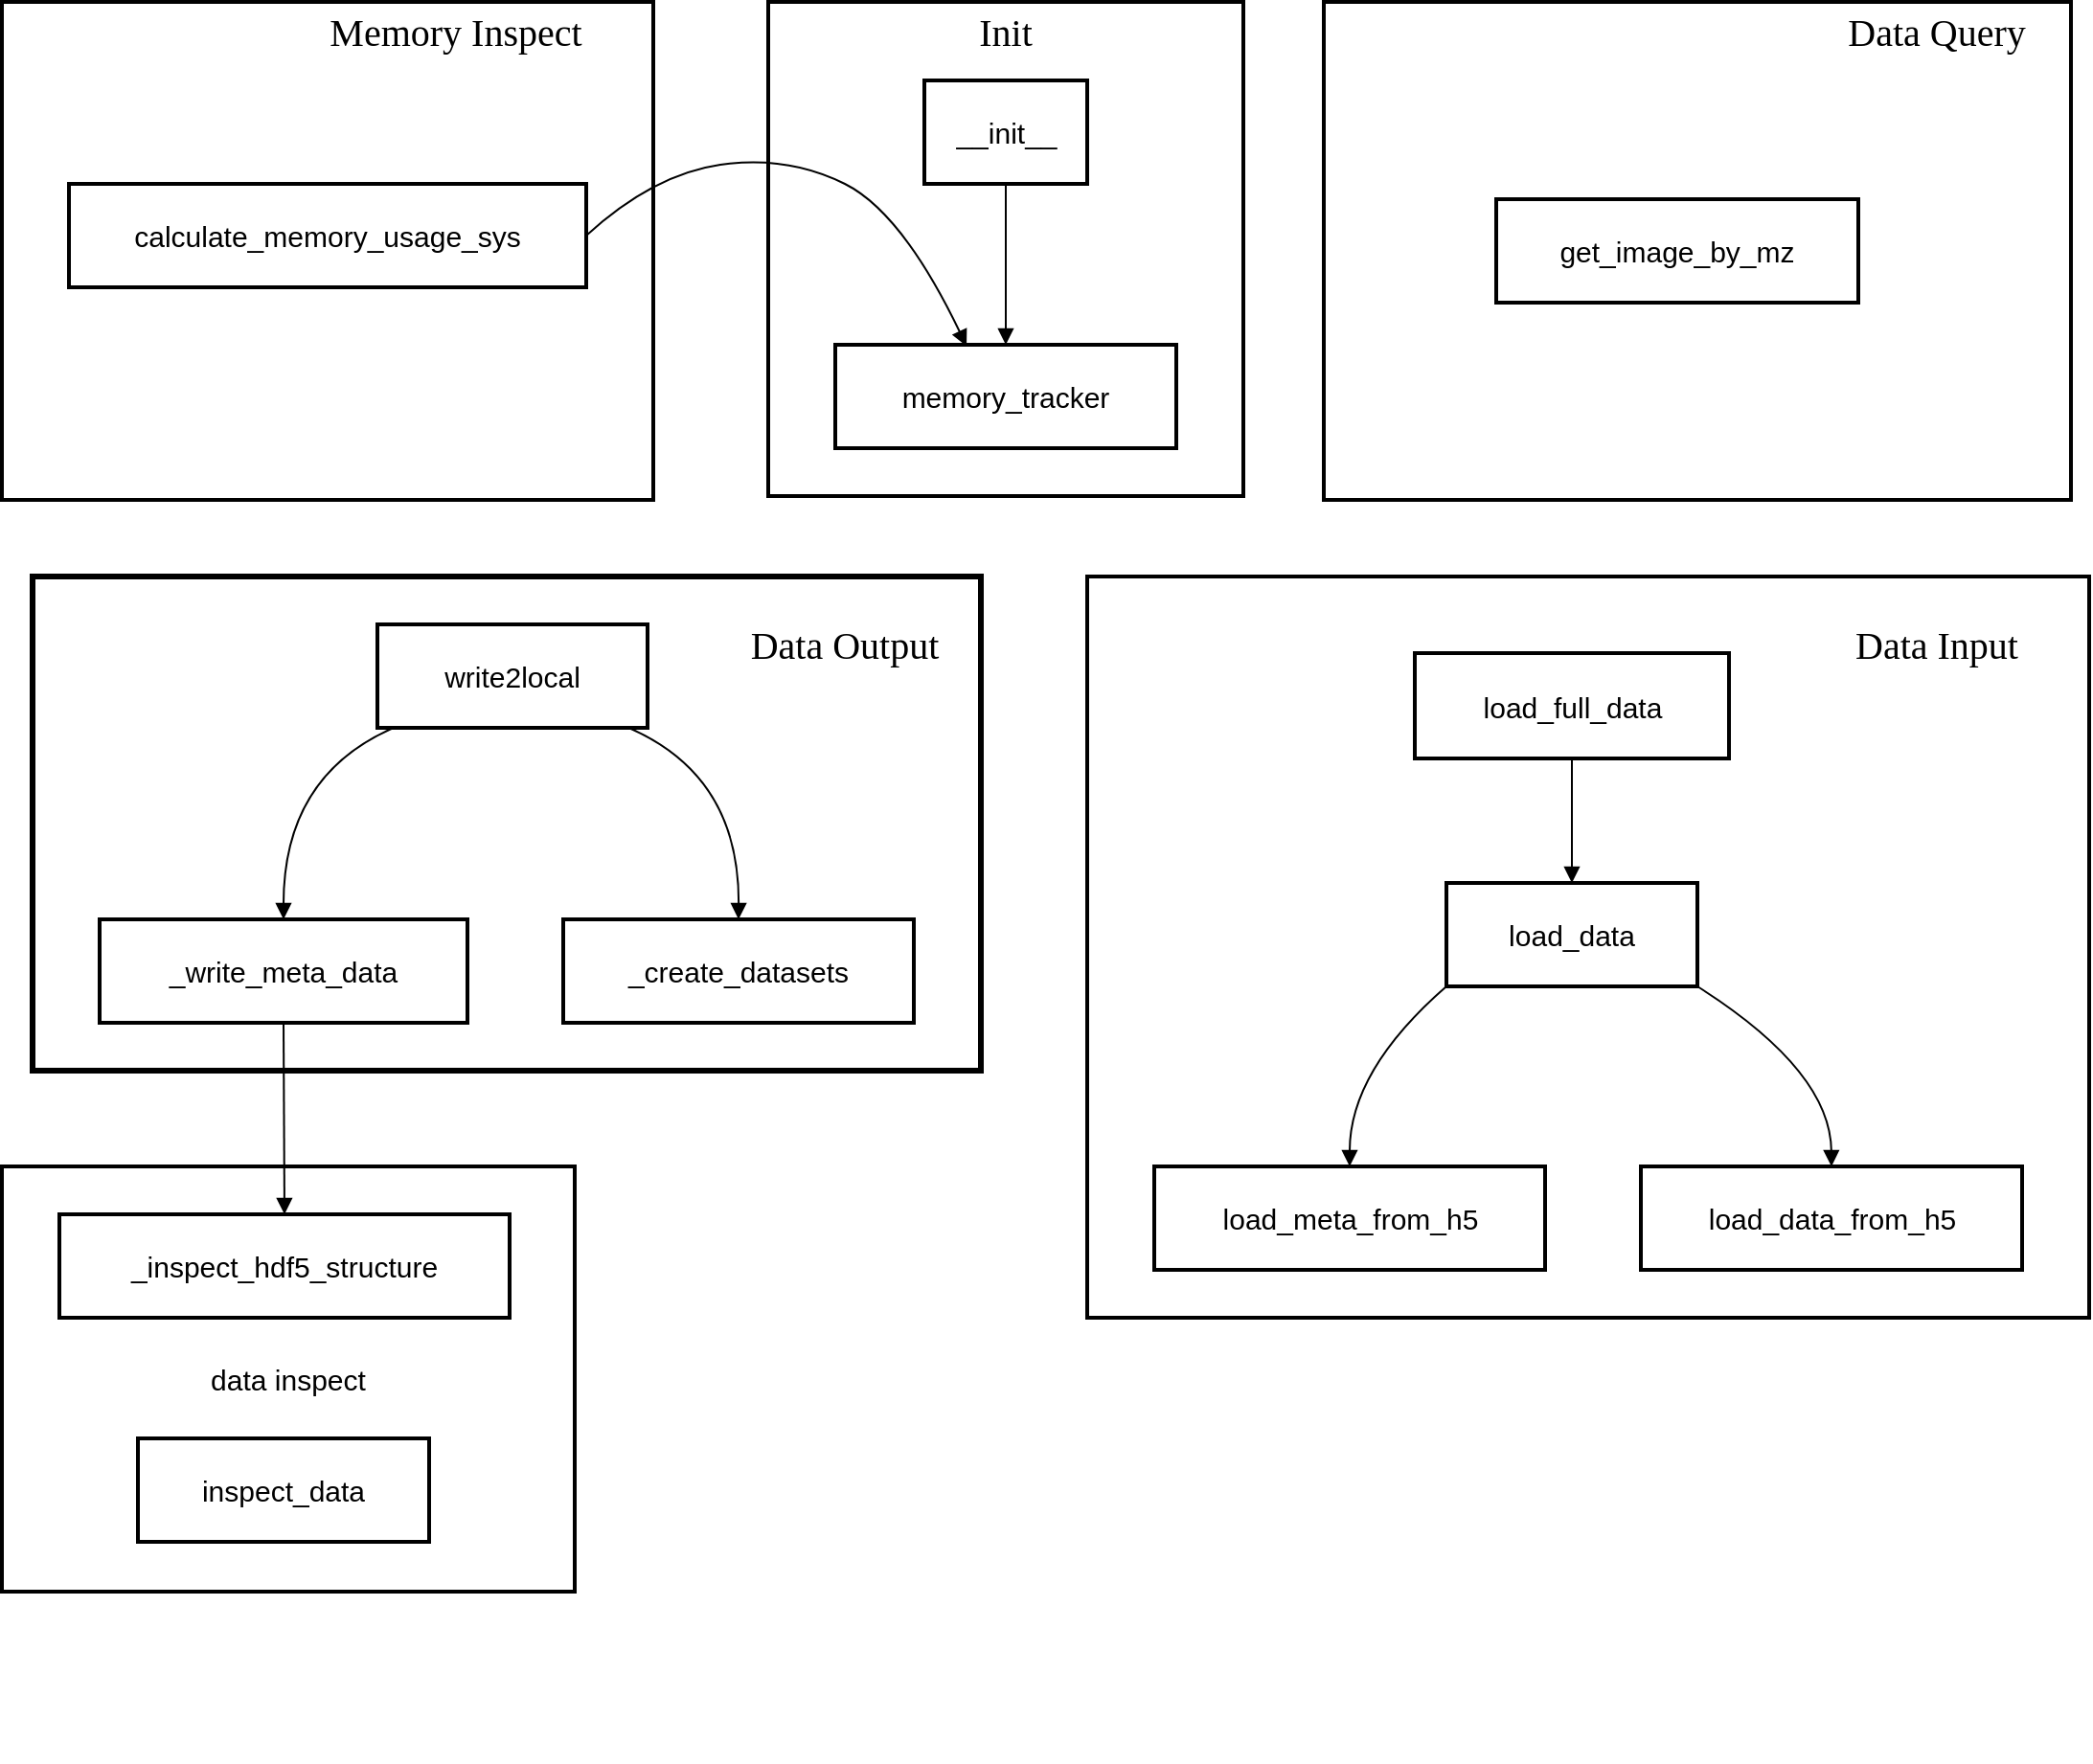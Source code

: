 <mxfile version="28.2.5">
  <diagram name="第 1 页" id="8MQCBeQPVOL1qtpHSEvL">
    <mxGraphModel dx="1502" dy="869" grid="1" gridSize="10" guides="1" tooltips="1" connect="1" arrows="1" fold="1" page="1" pageScale="1" pageWidth="827" pageHeight="1169" math="0" shadow="0">
      <root>
        <mxCell id="0" />
        <mxCell id="1" parent="0" />
        <mxCell id="t924K4VCLqQPIul5DUa8-112" value="" style="whiteSpace=wrap;strokeWidth=2;fontSize=15;" vertex="1" parent="1">
          <mxGeometry x="30" y="10" width="340" height="260" as="geometry" />
        </mxCell>
        <mxCell id="t924K4VCLqQPIul5DUa8-113" value="data inspect" style="whiteSpace=wrap;strokeWidth=2;fontSize=15;" vertex="1" parent="1">
          <mxGeometry x="30" y="618" width="299" height="222" as="geometry" />
        </mxCell>
        <mxCell id="t924K4VCLqQPIul5DUa8-114" value="" style="whiteSpace=wrap;strokeWidth=3;fontFamily=Comic Sans MS;fontSize=15;" vertex="1" parent="1">
          <mxGeometry x="46" y="310" width="495" height="258" as="geometry" />
        </mxCell>
        <mxCell id="t924K4VCLqQPIul5DUa8-115" value="" style="whiteSpace=wrap;strokeWidth=2;fontSize=15;" vertex="1" parent="1">
          <mxGeometry x="720" y="10" width="390" height="260" as="geometry" />
        </mxCell>
        <mxCell id="t924K4VCLqQPIul5DUa8-116" value="数据加载" style="whiteSpace=wrap;strokeWidth=2;fontSize=15;" vertex="1" parent="1">
          <mxGeometry x="596.5" y="310" width="523" height="387" as="geometry" />
        </mxCell>
        <mxCell id="t924K4VCLqQPIul5DUa8-117" value="" style="whiteSpace=wrap;strokeWidth=2;fontSize=15;" vertex="1" parent="1">
          <mxGeometry x="430" y="10" width="248" height="258" as="geometry" />
        </mxCell>
        <mxCell id="t924K4VCLqQPIul5DUa8-118" value="__init__" style="whiteSpace=wrap;strokeWidth=2;fontSize=15;" vertex="1" parent="1">
          <mxGeometry x="511.5" y="51" width="85" height="54" as="geometry" />
        </mxCell>
        <mxCell id="t924K4VCLqQPIul5DUa8-119" value="memory_tracker" style="whiteSpace=wrap;strokeWidth=2;fontSize=15;" vertex="1" parent="1">
          <mxGeometry x="465" y="189" width="178" height="54" as="geometry" />
        </mxCell>
        <mxCell id="t924K4VCLqQPIul5DUa8-120" value="load_full_data" style="whiteSpace=wrap;strokeWidth=2;fontSize=15;" vertex="1" parent="1">
          <mxGeometry x="767.5" y="350" width="164" height="55" as="geometry" />
        </mxCell>
        <mxCell id="t924K4VCLqQPIul5DUa8-121" value="load_data" style="whiteSpace=wrap;strokeWidth=2;fontSize=15;" vertex="1" parent="1">
          <mxGeometry x="784" y="470" width="131" height="54" as="geometry" />
        </mxCell>
        <mxCell id="t924K4VCLqQPIul5DUa8-122" value="load_meta_from_h5" style="whiteSpace=wrap;strokeWidth=2;fontSize=15;" vertex="1" parent="1">
          <mxGeometry x="631.5" y="618" width="204" height="54" as="geometry" />
        </mxCell>
        <mxCell id="t924K4VCLqQPIul5DUa8-123" value="load_data_from_h5" style="whiteSpace=wrap;strokeWidth=2;fontSize=15;" vertex="1" parent="1">
          <mxGeometry x="885.5" y="618" width="199" height="54" as="geometry" />
        </mxCell>
        <mxCell id="t924K4VCLqQPIul5DUa8-124" value="get_image_by_mz" style="whiteSpace=wrap;strokeWidth=2;fontSize=15;" vertex="1" parent="1">
          <mxGeometry x="810" y="113" width="189" height="54" as="geometry" />
        </mxCell>
        <mxCell id="t924K4VCLqQPIul5DUa8-125" value="write2local" style="whiteSpace=wrap;strokeWidth=2;fontSize=15;" vertex="1" parent="1">
          <mxGeometry x="226" y="335" width="141" height="54" as="geometry" />
        </mxCell>
        <mxCell id="t924K4VCLqQPIul5DUa8-126" value="_write_meta_data" style="whiteSpace=wrap;strokeWidth=2;fontSize=15;" vertex="1" parent="1">
          <mxGeometry x="81" y="489" width="192" height="54" as="geometry" />
        </mxCell>
        <mxCell id="t924K4VCLqQPIul5DUa8-127" value="_create_datasets" style="whiteSpace=wrap;strokeWidth=2;fontSize=15;" vertex="1" parent="1">
          <mxGeometry x="323" y="489" width="183" height="54" as="geometry" />
        </mxCell>
        <mxCell id="t924K4VCLqQPIul5DUa8-128" value="inspect_data" style="whiteSpace=wrap;strokeWidth=2;fontSize=15;" vertex="1" parent="1">
          <mxGeometry x="101" y="760" width="152" height="54" as="geometry" />
        </mxCell>
        <mxCell id="t924K4VCLqQPIul5DUa8-129" value="_inspect_hdf5_structure" style="whiteSpace=wrap;strokeWidth=2;fontSize=15;" vertex="1" parent="1">
          <mxGeometry x="60" y="643" width="235" height="54" as="geometry" />
        </mxCell>
        <mxCell id="t924K4VCLqQPIul5DUa8-130" value="calculate_memory_usage_sys" style="whiteSpace=wrap;strokeWidth=2;fontSize=15;" vertex="1" parent="1">
          <mxGeometry x="65" y="105" width="270" height="54" as="geometry" />
        </mxCell>
        <mxCell id="t924K4VCLqQPIul5DUa8-131" value="" style="whiteSpace=wrap;strokeWidth=2;fontSize=15;" vertex="1" parent="1">
          <mxGeometry x="236" y="799" as="geometry" />
        </mxCell>
        <mxCell id="t924K4VCLqQPIul5DUa8-132" value="" style="whiteSpace=wrap;strokeWidth=2;fontSize=15;" vertex="1" parent="1">
          <mxGeometry x="267" y="928" as="geometry" />
        </mxCell>
        <mxCell id="t924K4VCLqQPIul5DUa8-133" value="" style="curved=1;startArrow=none;endArrow=block;exitX=0.5;exitY=1;entryX=0.5;entryY=0;rounded=0;exitDx=0;exitDy=0;entryDx=0;entryDy=0;fontSize=15;" edge="1" parent="1" source="t924K4VCLqQPIul5DUa8-118" target="t924K4VCLqQPIul5DUa8-119">
          <mxGeometry relative="1" as="geometry">
            <Array as="points">
              <mxPoint x="554" y="130" />
              <mxPoint x="554" y="170" />
            </Array>
            <mxPoint x="540.0" y="105" as="sourcePoint" />
            <mxPoint x="557.56" y="189" as="targetPoint" />
          </mxGeometry>
        </mxCell>
        <mxCell id="t924K4VCLqQPIul5DUa8-135" value="" style="curved=1;startArrow=none;endArrow=block;entryX=0.5;entryY=0;rounded=0;exitX=0.5;exitY=1;exitDx=0;exitDy=0;fontSize=15;" edge="1" parent="1" source="t924K4VCLqQPIul5DUa8-120" target="t924K4VCLqQPIul5DUa8-121">
          <mxGeometry relative="1" as="geometry">
            <Array as="points" />
            <mxPoint x="850" y="420" as="sourcePoint" />
          </mxGeometry>
        </mxCell>
        <mxCell id="t924K4VCLqQPIul5DUa8-136" value="" style="curved=1;startArrow=none;endArrow=block;exitX=0;exitY=1;entryX=0.5;entryY=0;rounded=0;fontSize=15;" edge="1" parent="1" source="t924K4VCLqQPIul5DUa8-121" target="t924K4VCLqQPIul5DUa8-122">
          <mxGeometry relative="1" as="geometry">
            <Array as="points">
              <mxPoint x="733.5" y="568" />
            </Array>
          </mxGeometry>
        </mxCell>
        <mxCell id="t924K4VCLqQPIul5DUa8-137" value="" style="curved=1;startArrow=none;endArrow=block;exitX=1;exitY=1;entryX=0.5;entryY=0;rounded=0;fontSize=15;" edge="1" parent="1" source="t924K4VCLqQPIul5DUa8-121" target="t924K4VCLqQPIul5DUa8-123">
          <mxGeometry relative="1" as="geometry">
            <Array as="points">
              <mxPoint x="984.5" y="568" />
            </Array>
          </mxGeometry>
        </mxCell>
        <mxCell id="t924K4VCLqQPIul5DUa8-139" value="" style="curved=1;startArrow=none;endArrow=block;exitX=0.06;exitY=1;entryX=0.5;entryY=0;rounded=0;fontSize=15;" edge="1" parent="1" source="t924K4VCLqQPIul5DUa8-125" target="t924K4VCLqQPIul5DUa8-126">
          <mxGeometry relative="1" as="geometry">
            <Array as="points">
              <mxPoint x="177" y="414" />
            </Array>
          </mxGeometry>
        </mxCell>
        <mxCell id="t924K4VCLqQPIul5DUa8-140" value="" style="curved=1;startArrow=none;endArrow=block;exitX=0.93;exitY=1;entryX=0.5;entryY=0;rounded=0;fontSize=15;" edge="1" parent="1" source="t924K4VCLqQPIul5DUa8-125" target="t924K4VCLqQPIul5DUa8-127">
          <mxGeometry relative="1" as="geometry">
            <Array as="points">
              <mxPoint x="415" y="414" />
            </Array>
          </mxGeometry>
        </mxCell>
        <mxCell id="t924K4VCLqQPIul5DUa8-144" value="" style="curved=1;startArrow=none;endArrow=block;exitX=0.5;exitY=1;entryX=0.5;entryY=0;rounded=0;fontSize=15;" edge="1" parent="1" source="t924K4VCLqQPIul5DUa8-126" target="t924K4VCLqQPIul5DUa8-129">
          <mxGeometry relative="1" as="geometry">
            <Array as="points" />
          </mxGeometry>
        </mxCell>
        <mxCell id="t924K4VCLqQPIul5DUa8-145" value="" style="curved=1;startArrow=none;endArrow=block;exitX=1;exitY=0.5;entryX=0.385;entryY=0.013;rounded=0;entryDx=0;entryDy=0;exitDx=0;exitDy=0;entryPerimeter=0;fontSize=15;" edge="1" parent="1" source="t924K4VCLqQPIul5DUa8-130" target="t924K4VCLqQPIul5DUa8-119">
          <mxGeometry relative="1" as="geometry">
            <Array as="points">
              <mxPoint x="370" y="100" />
              <mxPoint x="440" y="90" />
              <mxPoint x="500" y="120" />
            </Array>
            <mxPoint x="488.3" y="189" as="targetPoint" />
          </mxGeometry>
        </mxCell>
        <mxCell id="t924K4VCLqQPIul5DUa8-147" value="&lt;font face=&quot;Comic Sans MS&quot;&gt;Data Input&lt;/font&gt;" style="text;html=1;align=center;verticalAlign=middle;whiteSpace=wrap;rounded=0;fontSize=20;" vertex="1" parent="1">
          <mxGeometry x="970" y="330" width="140" height="30" as="geometry" />
        </mxCell>
        <mxCell id="t924K4VCLqQPIul5DUa8-148" value="&lt;span style=&quot;font-family: &amp;quot;Comic Sans MS&amp;quot;; font-style: normal; font-variant-ligatures: normal; font-variant-caps: normal; font-weight: 400; letter-spacing: normal; orphans: 2; text-align: center; text-indent: 0px; text-transform: none; widows: 2; word-spacing: 0px; -webkit-text-stroke-width: 0px; white-space: normal; text-decoration-thickness: initial; text-decoration-style: initial; text-decoration-color: initial; float: none; display: inline !important;&quot;&gt;Data Output&lt;/span&gt;" style="text;html=1;align=center;verticalAlign=middle;whiteSpace=wrap;rounded=0;fontColor=default;labelBackgroundColor=default;fontSize=20;" vertex="1" parent="1">
          <mxGeometry x="400" y="330" width="140" height="30" as="geometry" />
        </mxCell>
        <mxCell id="t924K4VCLqQPIul5DUa8-149" value="&lt;span style=&quot;font-family: &amp;quot;Comic Sans MS&amp;quot;; font-style: normal; font-variant-ligatures: normal; font-variant-caps: normal; font-weight: 400; letter-spacing: normal; orphans: 2; text-align: center; text-indent: 0px; text-transform: none; widows: 2; word-spacing: 0px; -webkit-text-stroke-width: 0px; white-space: normal; text-decoration-thickness: initial; text-decoration-style: initial; text-decoration-color: initial; float: none; display: inline !important;&quot;&gt;Init&lt;/span&gt;" style="text;html=1;align=center;verticalAlign=middle;whiteSpace=wrap;rounded=0;fontColor=default;labelBackgroundColor=default;fontSize=20;" vertex="1" parent="1">
          <mxGeometry x="484" y="10" width="140" height="30" as="geometry" />
        </mxCell>
        <mxCell id="t924K4VCLqQPIul5DUa8-150" value="&lt;span style=&quot;font-family: &amp;quot;Comic Sans MS&amp;quot;; font-style: normal; font-variant-ligatures: normal; font-variant-caps: normal; font-weight: 400; letter-spacing: normal; orphans: 2; text-align: center; text-indent: 0px; text-transform: none; widows: 2; word-spacing: 0px; -webkit-text-stroke-width: 0px; white-space: normal; text-decoration-thickness: initial; text-decoration-style: initial; text-decoration-color: initial; float: none; display: inline !important;&quot;&gt;Memory Inspect&lt;/span&gt;" style="text;html=1;align=center;verticalAlign=middle;whiteSpace=wrap;rounded=0;fontColor=default;labelBackgroundColor=default;fontSize=20;" vertex="1" parent="1">
          <mxGeometry x="166" y="10" width="202" height="30" as="geometry" />
        </mxCell>
        <mxCell id="t924K4VCLqQPIul5DUa8-151" value="&lt;span style=&quot;font-family: &amp;quot;Comic Sans MS&amp;quot;; font-style: normal; font-variant-ligatures: normal; font-variant-caps: normal; font-weight: 400; letter-spacing: normal; orphans: 2; text-align: center; text-indent: 0px; text-transform: none; widows: 2; word-spacing: 0px; -webkit-text-stroke-width: 0px; white-space: normal; text-decoration-thickness: initial; text-decoration-style: initial; text-decoration-color: initial; float: none; display: inline !important;&quot;&gt;Data Query&lt;/span&gt;" style="text;html=1;align=center;verticalAlign=middle;whiteSpace=wrap;rounded=0;fontColor=default;labelBackgroundColor=default;fontSize=20;" vertex="1" parent="1">
          <mxGeometry x="970" y="10" width="140" height="30" as="geometry" />
        </mxCell>
      </root>
    </mxGraphModel>
  </diagram>
</mxfile>
